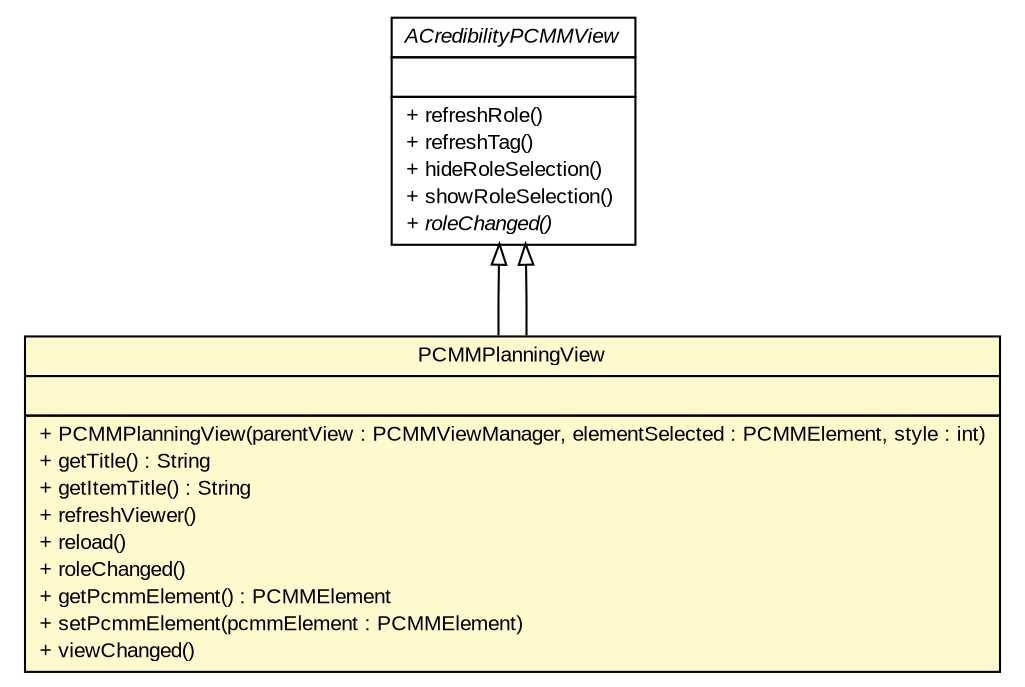 #!/usr/local/bin/dot
#
# Class diagram 
# Generated by UMLGraph version R5_6-24-gf6e263 (http://www.umlgraph.org/)
#

digraph G {
	edge [fontname="arial",fontsize=10,labelfontname="arial",labelfontsize=10];
	node [fontname="arial",fontsize=10,shape=plaintext];
	nodesep=0.25;
	ranksep=0.5;
	// gov.sandia.cf.parts.ui.pcmm.ACredibilityPCMMView
	c300462 [label=<<table title="gov.sandia.cf.parts.ui.pcmm.ACredibilityPCMMView" border="0" cellborder="1" cellspacing="0" cellpadding="2" port="p" href="./ACredibilityPCMMView.html">
		<tr><td><table border="0" cellspacing="0" cellpadding="1">
<tr><td align="center" balign="center"><font face="arial italic"> ACredibilityPCMMView </font></td></tr>
		</table></td></tr>
		<tr><td><table border="0" cellspacing="0" cellpadding="1">
<tr><td align="left" balign="left">  </td></tr>
		</table></td></tr>
		<tr><td><table border="0" cellspacing="0" cellpadding="1">
<tr><td align="left" balign="left"> + refreshRole() </td></tr>
<tr><td align="left" balign="left"> + refreshTag() </td></tr>
<tr><td align="left" balign="left"> + hideRoleSelection() </td></tr>
<tr><td align="left" balign="left"> + showRoleSelection() </td></tr>
<tr><td align="left" balign="left"><font face="arial italic" point-size="10.0"> + roleChanged() </font></td></tr>
		</table></td></tr>
		</table>>, URL="./ACredibilityPCMMView.html", fontname="arial", fontcolor="black", fontsize=10.0];
	// gov.sandia.cf.parts.ui.pcmm.PCMMPlanningView
	c300497 [label=<<table title="gov.sandia.cf.parts.ui.pcmm.PCMMPlanningView" border="0" cellborder="1" cellspacing="0" cellpadding="2" port="p" bgcolor="lemonChiffon" href="./PCMMPlanningView.html">
		<tr><td><table border="0" cellspacing="0" cellpadding="1">
<tr><td align="center" balign="center"> PCMMPlanningView </td></tr>
		</table></td></tr>
		<tr><td><table border="0" cellspacing="0" cellpadding="1">
<tr><td align="left" balign="left">  </td></tr>
		</table></td></tr>
		<tr><td><table border="0" cellspacing="0" cellpadding="1">
<tr><td align="left" balign="left"> + PCMMPlanningView(parentView : PCMMViewManager, elementSelected : PCMMElement, style : int) </td></tr>
<tr><td align="left" balign="left"> + getTitle() : String </td></tr>
<tr><td align="left" balign="left"> + getItemTitle() : String </td></tr>
<tr><td align="left" balign="left"> + refreshViewer() </td></tr>
<tr><td align="left" balign="left"> + reload() </td></tr>
<tr><td align="left" balign="left"> + roleChanged() </td></tr>
<tr><td align="left" balign="left"> + getPcmmElement() : PCMMElement </td></tr>
<tr><td align="left" balign="left"> + setPcmmElement(pcmmElement : PCMMElement) </td></tr>
<tr><td align="left" balign="left"> + viewChanged() </td></tr>
		</table></td></tr>
		</table>>, URL="./PCMMPlanningView.html", fontname="arial", fontcolor="black", fontsize=10.0];
	//gov.sandia.cf.parts.ui.pcmm.PCMMPlanningView extends gov.sandia.cf.parts.ui.pcmm.ACredibilityPCMMView
	c300462:p -> c300497:p [dir=back,arrowtail=empty];
	//gov.sandia.cf.parts.ui.pcmm.PCMMPlanningView extends gov.sandia.cf.parts.ui.pcmm.ACredibilityPCMMView
	c300462:p -> c300497:p [dir=back,arrowtail=empty];
}

